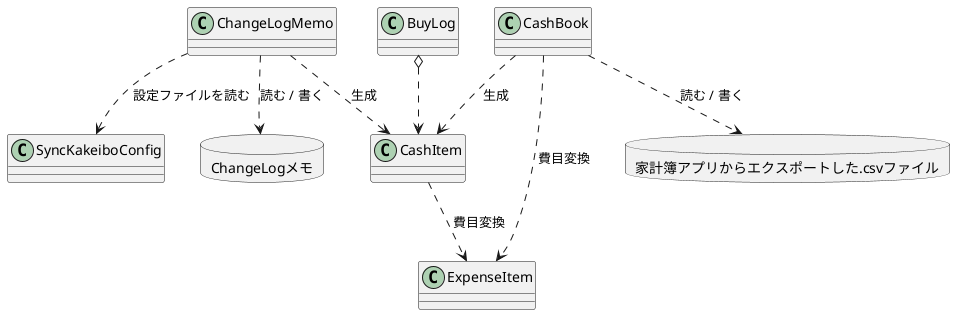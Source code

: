 @startuml{class.svg}

package "ChangeLogメモ" as ChangeLog <<Database>>
{
}

package "家計簿アプリからエクスポートした.csvファイル" as CSVFile <<Database>> 
{
}

class SyncKakeiboConfig

class ExpenseItem

class CashBook
class ChangeLogMemo
class BuyLog

class CashItem

ChangeLogMemo ..> SyncKakeiboConfig : 設定ファイルを読む

CashBook ..> ExpenseItem : 費目変換
CashItem ..> ExpenseItem : 費目変換

CashBook ..> CSVFile : 読む / 書く
ChangeLogMemo ..> ChangeLog : 読む / 書く

CashBook ..> CashItem : 生成
ChangeLogMemo ..> CashItem : 生成

BuyLog o..> CashItem




@enduml

